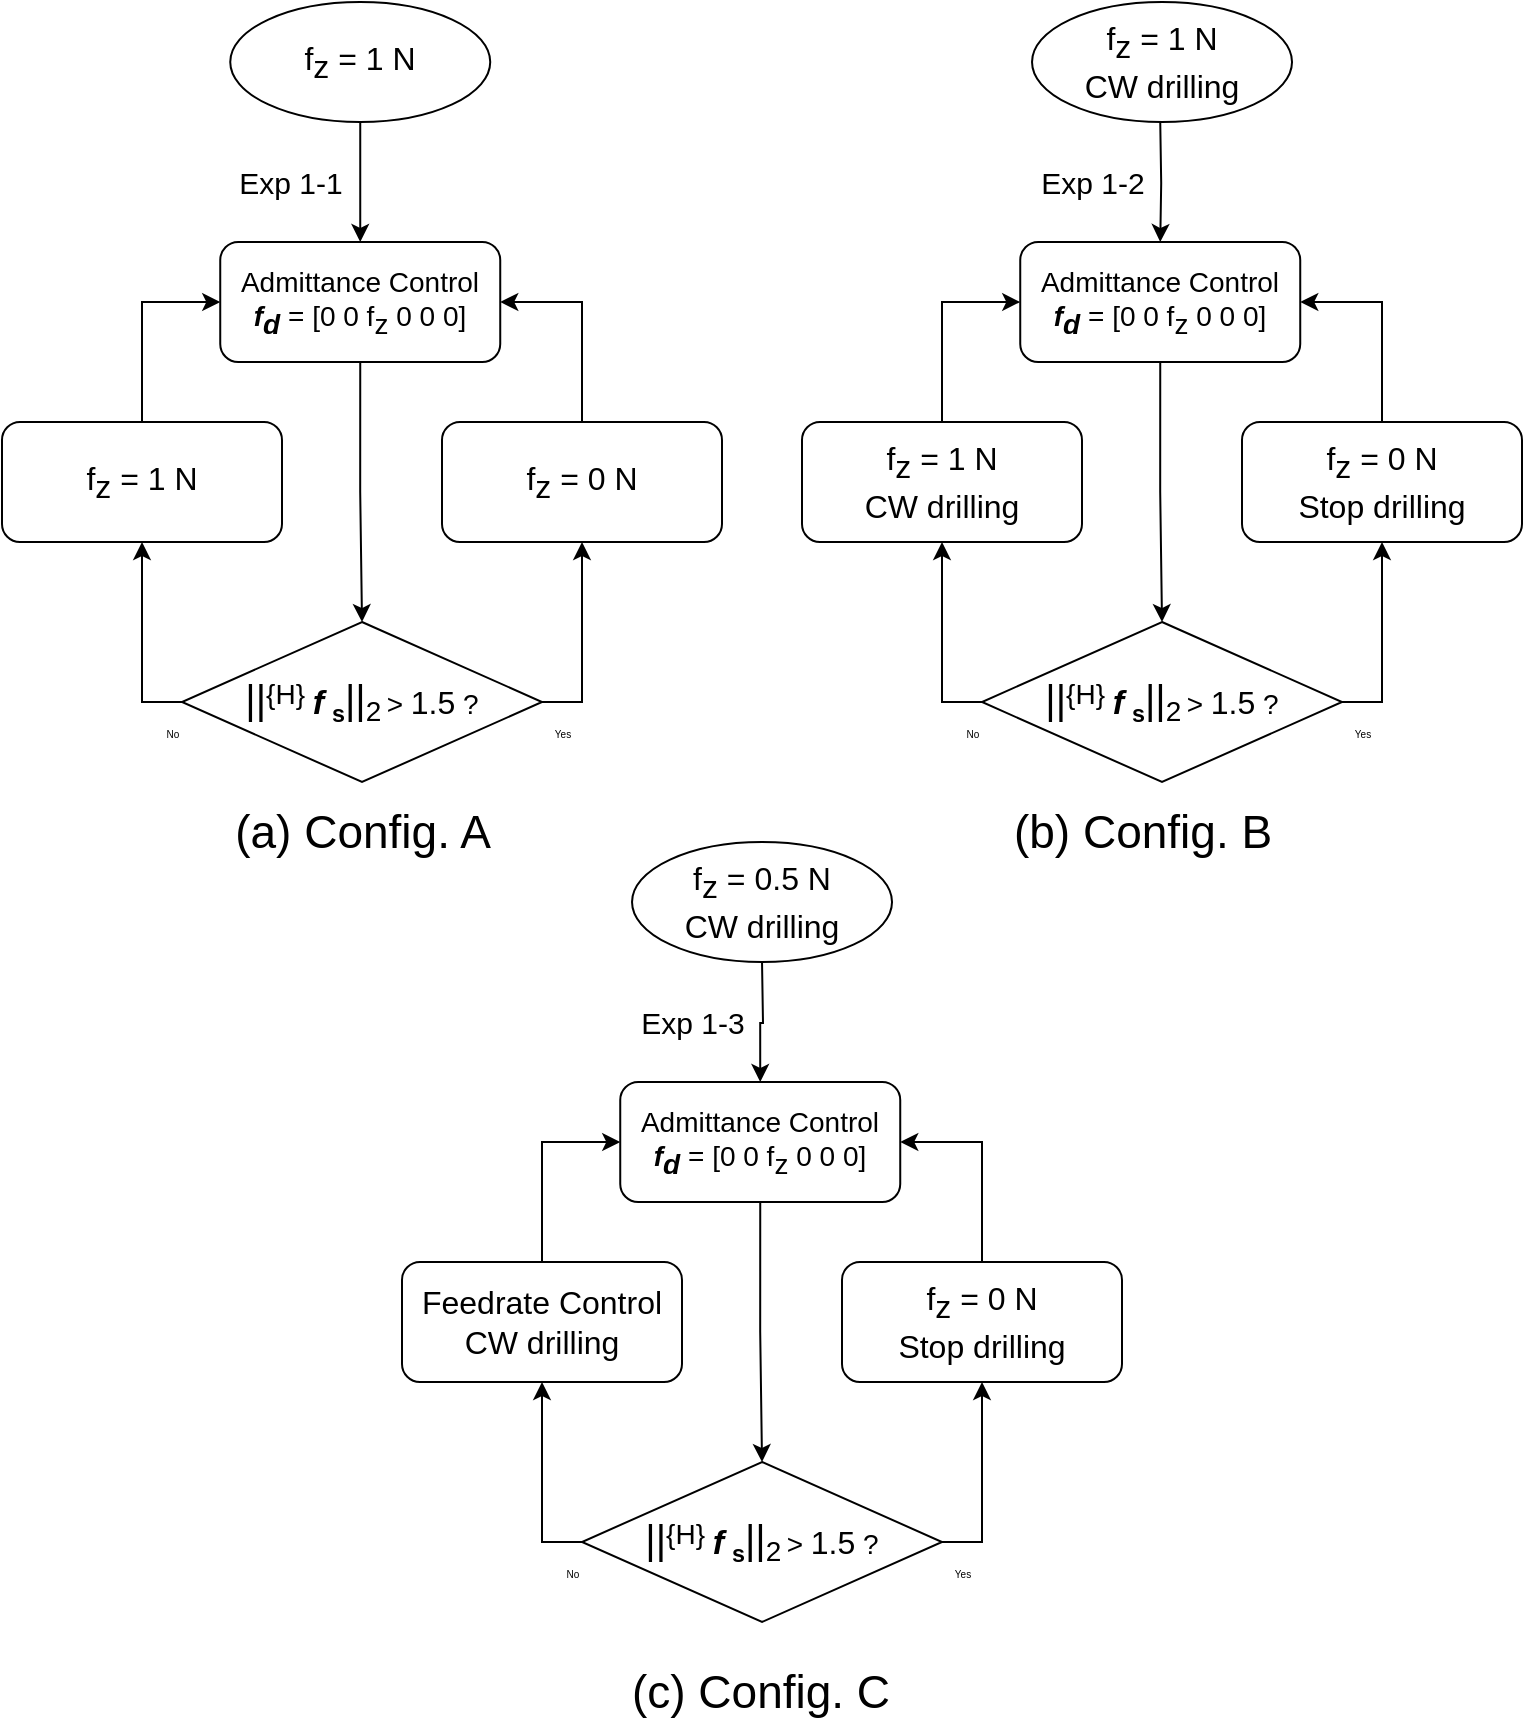 <mxfile version="14.7.7" type="device"><diagram id="ryrho7vy6mzRA2VOri5Y" name="Page-1"><mxGraphModel dx="2031" dy="1089" grid="1" gridSize="10" guides="1" tooltips="1" connect="1" arrows="1" fold="1" page="1" pageScale="1" pageWidth="827" pageHeight="1169" math="0" shadow="0"><root><mxCell id="0"/><mxCell id="1" parent="0"/><mxCell id="upA9QHDdcFcOHn4Vn6uC-1" style="edgeStyle=orthogonalEdgeStyle;rounded=0;orthogonalLoop=1;jettySize=auto;html=1;exitX=0.5;exitY=1;exitDx=0;exitDy=0;entryX=0.5;entryY=0;entryDx=0;entryDy=0;" parent="1" target="upA9QHDdcFcOHn4Vn6uC-4" edge="1"><mxGeometry relative="1" as="geometry"><mxPoint x="400.01" y="500" as="sourcePoint"/></mxGeometry></mxCell><mxCell id="upA9QHDdcFcOHn4Vn6uC-3" style="edgeStyle=orthogonalEdgeStyle;rounded=0;orthogonalLoop=1;jettySize=auto;html=1;exitX=0.5;exitY=1;exitDx=0;exitDy=0;entryX=0.5;entryY=0;entryDx=0;entryDy=0;" parent="1" source="upA9QHDdcFcOHn4Vn6uC-4" target="upA9QHDdcFcOHn4Vn6uC-9" edge="1"><mxGeometry relative="1" as="geometry"/></mxCell><mxCell id="upA9QHDdcFcOHn4Vn6uC-4" value="Admittance Control&lt;br style=&quot;font-size: 14px&quot;&gt;&lt;i style=&quot;font-size: 14px&quot;&gt;&lt;b style=&quot;font-size: 14px&quot;&gt;f&lt;sub style=&quot;font-size: 14px&quot;&gt;d&lt;/sub&gt;&lt;/b&gt;&lt;/i&gt;&amp;nbsp;= [0 0 f&lt;sub style=&quot;font-size: 14px&quot;&gt;z&lt;/sub&gt;&lt;span style=&quot;font-size: 14px&quot;&gt;&amp;nbsp;0 0 0&lt;/span&gt;&lt;span style=&quot;font-size: 14px&quot;&gt;]&lt;/span&gt;" style="rounded=1;whiteSpace=wrap;html=1;fontSize=14;" parent="1" vertex="1"><mxGeometry x="329.12" y="560" width="140" height="60" as="geometry"/></mxCell><mxCell id="upA9QHDdcFcOHn4Vn6uC-5" style="edgeStyle=orthogonalEdgeStyle;rounded=0;orthogonalLoop=1;jettySize=auto;html=1;exitX=0.5;exitY=0;exitDx=0;exitDy=0;entryX=0;entryY=0.5;entryDx=0;entryDy=0;" parent="1" source="upA9QHDdcFcOHn4Vn6uC-6" target="upA9QHDdcFcOHn4Vn6uC-4" edge="1"><mxGeometry relative="1" as="geometry"><mxPoint x="200" y="830" as="targetPoint"/></mxGeometry></mxCell><mxCell id="upA9QHDdcFcOHn4Vn6uC-6" value="Feedrate Control&lt;br&gt;CW drilling" style="rounded=1;whiteSpace=wrap;html=1;fontSize=16;" parent="1" vertex="1"><mxGeometry x="220" y="650" width="140" height="60" as="geometry"/></mxCell><mxCell id="upA9QHDdcFcOHn4Vn6uC-7" style="edgeStyle=orthogonalEdgeStyle;rounded=0;orthogonalLoop=1;jettySize=auto;html=1;exitX=1;exitY=0.5;exitDx=0;exitDy=0;entryX=0.5;entryY=1;entryDx=0;entryDy=0;" parent="1" source="upA9QHDdcFcOHn4Vn6uC-9" target="upA9QHDdcFcOHn4Vn6uC-28" edge="1"><mxGeometry relative="1" as="geometry"><mxPoint x="599.1" y="710" as="targetPoint"/><Array as="points"><mxPoint x="510" y="790"/></Array></mxGeometry></mxCell><mxCell id="upA9QHDdcFcOHn4Vn6uC-8" style="edgeStyle=orthogonalEdgeStyle;rounded=0;orthogonalLoop=1;jettySize=auto;html=1;" parent="1" target="upA9QHDdcFcOHn4Vn6uC-6" edge="1"><mxGeometry relative="1" as="geometry"><mxPoint x="280" y="800" as="targetPoint"/><mxPoint x="310" y="790" as="sourcePoint"/><Array as="points"><mxPoint x="290" y="790"/></Array></mxGeometry></mxCell><mxCell id="upA9QHDdcFcOHn4Vn6uC-9" value="&lt;font style=&quot;font-size: 20px&quot;&gt;||&lt;/font&gt;&lt;sup style=&quot;font-size: 14px&quot;&gt;{H}&amp;nbsp;&lt;/sup&gt;&lt;b&gt;&lt;i&gt;&lt;font style=&quot;font-size: 17px&quot;&gt;f&lt;/font&gt;&lt;/i&gt;&lt;/b&gt;&lt;b style=&quot;font-size: 14px&quot;&gt;&amp;nbsp;&lt;sub&gt;s&lt;/sub&gt;&lt;/b&gt;&lt;span style=&quot;font-size: 20px&quot;&gt;||&lt;/span&gt;&lt;sub style=&quot;font-size: 14px&quot;&gt;2&lt;/sub&gt;&lt;span style=&quot;font-size: 11.667px&quot;&gt;&lt;sub&gt;&amp;nbsp;&lt;/sub&gt;&lt;/span&gt;&lt;span style=&quot;font-size: 14px&quot;&gt;&amp;gt;&amp;nbsp;&lt;/span&gt;&lt;font style=&quot;font-size: 16px&quot;&gt;1.5&lt;/font&gt;&lt;span style=&quot;font-size: 14px&quot;&gt;&amp;nbsp;?&lt;/span&gt;" style="rhombus;whiteSpace=wrap;html=1;" parent="1" vertex="1"><mxGeometry x="310.01" y="750" width="180" height="80" as="geometry"/></mxCell><mxCell id="upA9QHDdcFcOHn4Vn6uC-12" value="Yes" style="text;html=1;align=center;verticalAlign=middle;resizable=0;points=[];autosize=1;strokeColor=none;fontSize=5;" parent="1" vertex="1"><mxGeometry x="480" y="800" width="40" height="10" as="geometry"/></mxCell><mxCell id="upA9QHDdcFcOHn4Vn6uC-13" value="No" style="text;html=1;align=center;verticalAlign=middle;resizable=0;points=[];autosize=1;strokeColor=none;fontSize=5;" parent="1" vertex="1"><mxGeometry x="290" y="800" width="30" height="10" as="geometry"/></mxCell><mxCell id="upA9QHDdcFcOHn4Vn6uC-36" style="edgeStyle=orthogonalEdgeStyle;rounded=0;orthogonalLoop=1;jettySize=auto;html=1;exitX=0.5;exitY=0;exitDx=0;exitDy=0;entryX=1;entryY=0.5;entryDx=0;entryDy=0;" parent="1" source="upA9QHDdcFcOHn4Vn6uC-28" target="upA9QHDdcFcOHn4Vn6uC-4" edge="1"><mxGeometry relative="1" as="geometry"/></mxCell><mxCell id="upA9QHDdcFcOHn4Vn6uC-28" value="&lt;span style=&quot;font-size: 16px;&quot;&gt;f&lt;sub style=&quot;font-size: 16px;&quot;&gt;z&lt;/sub&gt;&lt;/span&gt;&lt;span style=&quot;font-size: 16px;&quot;&gt;&amp;nbsp;= 0 N&lt;br style=&quot;font-size: 16px;&quot;&gt;Stop drilling&lt;br style=&quot;font-size: 16px;&quot;&gt;&lt;/span&gt;" style="rounded=1;whiteSpace=wrap;html=1;fontSize=16;" parent="1" vertex="1"><mxGeometry x="440" y="650" width="140" height="60" as="geometry"/></mxCell><mxCell id="upA9QHDdcFcOHn4Vn6uC-29" value="&lt;span style=&quot;font-size: 16px;&quot;&gt;f&lt;sub style=&quot;font-size: 16px;&quot;&gt;z&lt;/sub&gt;&lt;/span&gt;&lt;span style=&quot;font-size: 16px;&quot;&gt;&amp;nbsp;= 0.5 N&lt;br style=&quot;font-size: 16px;&quot;&gt;CW drilling&lt;br style=&quot;font-size: 16px;&quot;&gt;&lt;/span&gt;" style="ellipse;whiteSpace=wrap;html=1;fontSize=16;" parent="1" vertex="1"><mxGeometry x="335.01" y="440" width="130" height="60" as="geometry"/></mxCell><mxCell id="upA9QHDdcFcOHn4Vn6uC-65" style="edgeStyle=orthogonalEdgeStyle;rounded=0;orthogonalLoop=1;jettySize=auto;html=1;exitX=0.5;exitY=1;exitDx=0;exitDy=0;entryX=0.5;entryY=0;entryDx=0;entryDy=0;" parent="1" source="upA9QHDdcFcOHn4Vn6uC-34" target="upA9QHDdcFcOHn4Vn6uC-40" edge="1"><mxGeometry relative="1" as="geometry"/></mxCell><mxCell id="upA9QHDdcFcOHn4Vn6uC-34" value="&lt;span style=&quot;font-size: 16px&quot;&gt;f&lt;sub style=&quot;font-size: 16px&quot;&gt;z&lt;/sub&gt;&lt;/span&gt;&lt;span style=&quot;font-size: 16px&quot;&gt;&amp;nbsp;= 1 N&lt;br style=&quot;font-size: 16px&quot;&gt;&lt;/span&gt;" style="ellipse;whiteSpace=wrap;html=1;fontSize=16;" parent="1" vertex="1"><mxGeometry x="134.12" y="20" width="130" height="60" as="geometry"/></mxCell><mxCell id="upA9QHDdcFcOHn4Vn6uC-39" style="edgeStyle=orthogonalEdgeStyle;rounded=0;orthogonalLoop=1;jettySize=auto;html=1;exitX=0.5;exitY=1;exitDx=0;exitDy=0;entryX=0.5;entryY=0;entryDx=0;entryDy=0;" parent="1" source="upA9QHDdcFcOHn4Vn6uC-40" target="upA9QHDdcFcOHn4Vn6uC-45" edge="1"><mxGeometry relative="1" as="geometry"/></mxCell><mxCell id="upA9QHDdcFcOHn4Vn6uC-40" value="Admittance Control&lt;br style=&quot;font-size: 14px&quot;&gt;&lt;i style=&quot;font-size: 14px&quot;&gt;&lt;b style=&quot;font-size: 14px&quot;&gt;f&lt;sub style=&quot;font-size: 14px&quot;&gt;d&lt;/sub&gt;&lt;/b&gt;&lt;/i&gt;&amp;nbsp;= [0 0 f&lt;sub style=&quot;font-size: 14px&quot;&gt;z&lt;/sub&gt;&lt;span style=&quot;font-size: 14px&quot;&gt;&amp;nbsp;0 0 0&lt;/span&gt;&lt;span style=&quot;font-size: 14px&quot;&gt;]&lt;/span&gt;" style="rounded=1;whiteSpace=wrap;html=1;fontSize=14;" parent="1" vertex="1"><mxGeometry x="129.12" y="140" width="140" height="60" as="geometry"/></mxCell><mxCell id="upA9QHDdcFcOHn4Vn6uC-43" style="edgeStyle=orthogonalEdgeStyle;rounded=0;orthogonalLoop=1;jettySize=auto;html=1;exitX=1;exitY=0.5;exitDx=0;exitDy=0;entryX=0.5;entryY=1;entryDx=0;entryDy=0;" parent="1" source="upA9QHDdcFcOHn4Vn6uC-45" target="upA9QHDdcFcOHn4Vn6uC-49" edge="1"><mxGeometry relative="1" as="geometry"><mxPoint x="399.1" y="290" as="targetPoint"/><Array as="points"><mxPoint x="310" y="370"/></Array></mxGeometry></mxCell><mxCell id="2C65Jy25fFNWqVg5jE5V-3" style="edgeStyle=orthogonalEdgeStyle;rounded=0;orthogonalLoop=1;jettySize=auto;html=1;exitX=0;exitY=0.5;exitDx=0;exitDy=0;entryX=0.5;entryY=1;entryDx=0;entryDy=0;" edge="1" parent="1" source="upA9QHDdcFcOHn4Vn6uC-45" target="2C65Jy25fFNWqVg5jE5V-2"><mxGeometry relative="1" as="geometry"/></mxCell><mxCell id="upA9QHDdcFcOHn4Vn6uC-45" value="&lt;font style=&quot;font-size: 20px&quot;&gt;||&lt;/font&gt;&lt;sup style=&quot;font-size: 14px&quot;&gt;{H}&amp;nbsp;&lt;/sup&gt;&lt;b&gt;&lt;i&gt;&lt;font style=&quot;font-size: 17px&quot;&gt;f&lt;/font&gt;&lt;/i&gt;&lt;/b&gt;&lt;b style=&quot;font-size: 14px&quot;&gt;&amp;nbsp;&lt;sub&gt;s&lt;/sub&gt;&lt;/b&gt;&lt;span style=&quot;font-size: 20px&quot;&gt;||&lt;/span&gt;&lt;sub style=&quot;font-size: 14px&quot;&gt;2&lt;/sub&gt;&lt;span style=&quot;font-size: 11.667px&quot;&gt;&lt;sub&gt;&amp;nbsp;&lt;/sub&gt;&lt;/span&gt;&lt;span style=&quot;font-size: 14px&quot;&gt;&amp;gt;&amp;nbsp;&lt;/span&gt;&lt;font style=&quot;font-size: 16px&quot;&gt;1.5&lt;/font&gt;&lt;span style=&quot;font-size: 14px&quot;&gt;&amp;nbsp;?&lt;/span&gt;" style="rhombus;whiteSpace=wrap;html=1;" parent="1" vertex="1"><mxGeometry x="110.01" y="330" width="180" height="80" as="geometry"/></mxCell><mxCell id="upA9QHDdcFcOHn4Vn6uC-46" value="Yes" style="text;html=1;align=center;verticalAlign=middle;resizable=0;points=[];autosize=1;strokeColor=none;fontSize=5;" parent="1" vertex="1"><mxGeometry x="280" y="380" width="40" height="10" as="geometry"/></mxCell><mxCell id="upA9QHDdcFcOHn4Vn6uC-47" value="No" style="text;html=1;align=center;verticalAlign=middle;resizable=0;points=[];autosize=1;strokeColor=none;fontSize=5;" parent="1" vertex="1"><mxGeometry x="90" y="380" width="30" height="10" as="geometry"/></mxCell><mxCell id="upA9QHDdcFcOHn4Vn6uC-48" style="edgeStyle=orthogonalEdgeStyle;rounded=0;orthogonalLoop=1;jettySize=auto;html=1;exitX=0.5;exitY=0;exitDx=0;exitDy=0;entryX=1;entryY=0.5;entryDx=0;entryDy=0;" parent="1" source="upA9QHDdcFcOHn4Vn6uC-49" target="upA9QHDdcFcOHn4Vn6uC-40" edge="1"><mxGeometry relative="1" as="geometry"/></mxCell><mxCell id="upA9QHDdcFcOHn4Vn6uC-49" value="&lt;span style=&quot;font-size: 16px&quot;&gt;f&lt;sub style=&quot;font-size: 16px&quot;&gt;z&lt;/sub&gt;&lt;/span&gt;&lt;span style=&quot;font-size: 16px&quot;&gt;&amp;nbsp;= 0 N&lt;br style=&quot;font-size: 16px&quot;&gt;&lt;/span&gt;" style="rounded=1;whiteSpace=wrap;html=1;fontSize=16;" parent="1" vertex="1"><mxGeometry x="240" y="230" width="140" height="60" as="geometry"/></mxCell><mxCell id="upA9QHDdcFcOHn4Vn6uC-66" value="Exp 1-1" style="text;html=1;align=center;verticalAlign=middle;resizable=0;points=[];autosize=1;strokeColor=none;fontSize=15;" parent="1" vertex="1"><mxGeometry x="129.12" y="100" width="70" height="20" as="geometry"/></mxCell><mxCell id="upA9QHDdcFcOHn4Vn6uC-68" value="Exp 1-3" style="text;html=1;align=center;verticalAlign=middle;resizable=0;points=[];autosize=1;strokeColor=none;fontSize=15;" parent="1" vertex="1"><mxGeometry x="330.01" y="520" width="70" height="20" as="geometry"/></mxCell><mxCell id="2C65Jy25fFNWqVg5jE5V-4" style="edgeStyle=orthogonalEdgeStyle;rounded=0;orthogonalLoop=1;jettySize=auto;html=1;exitX=0.5;exitY=0;exitDx=0;exitDy=0;entryX=0;entryY=0.5;entryDx=0;entryDy=0;" edge="1" parent="1" source="2C65Jy25fFNWqVg5jE5V-2" target="upA9QHDdcFcOHn4Vn6uC-40"><mxGeometry relative="1" as="geometry"/></mxCell><mxCell id="2C65Jy25fFNWqVg5jE5V-2" value="&lt;span style=&quot;font-size: 16px&quot;&gt;f&lt;sub style=&quot;font-size: 16px&quot;&gt;z&lt;/sub&gt;&lt;/span&gt;&lt;span style=&quot;font-size: 16px&quot;&gt;&amp;nbsp;= 1 N&lt;br style=&quot;font-size: 16px&quot;&gt;&lt;/span&gt;" style="rounded=1;whiteSpace=wrap;html=1;fontSize=16;" vertex="1" parent="1"><mxGeometry x="20" y="230" width="140" height="60" as="geometry"/></mxCell><mxCell id="2C65Jy25fFNWqVg5jE5V-5" value="&lt;span style=&quot;font-size: 16px&quot;&gt;f&lt;sub style=&quot;font-size: 16px&quot;&gt;z&lt;/sub&gt;&lt;/span&gt;&lt;span style=&quot;font-size: 16px&quot;&gt;&amp;nbsp;= 1 N&lt;br style=&quot;font-size: 16px&quot;&gt;CW drilling&lt;br style=&quot;font-size: 16px&quot;&gt;&lt;/span&gt;" style="ellipse;whiteSpace=wrap;html=1;fontSize=16;" vertex="1" parent="1"><mxGeometry x="535.01" y="20" width="130" height="60" as="geometry"/></mxCell><mxCell id="2C65Jy25fFNWqVg5jE5V-6" style="edgeStyle=orthogonalEdgeStyle;rounded=0;orthogonalLoop=1;jettySize=auto;html=1;exitX=0.5;exitY=1;exitDx=0;exitDy=0;entryX=0.5;entryY=0;entryDx=0;entryDy=0;" edge="1" parent="1" target="2C65Jy25fFNWqVg5jE5V-9"><mxGeometry relative="1" as="geometry"><mxPoint x="599.12" y="80" as="sourcePoint"/></mxGeometry></mxCell><mxCell id="2C65Jy25fFNWqVg5jE5V-8" style="edgeStyle=orthogonalEdgeStyle;rounded=0;orthogonalLoop=1;jettySize=auto;html=1;exitX=0.5;exitY=1;exitDx=0;exitDy=0;entryX=0.5;entryY=0;entryDx=0;entryDy=0;" edge="1" parent="1" source="2C65Jy25fFNWqVg5jE5V-9" target="2C65Jy25fFNWqVg5jE5V-12"><mxGeometry relative="1" as="geometry"/></mxCell><mxCell id="2C65Jy25fFNWqVg5jE5V-9" value="Admittance Control&lt;br style=&quot;font-size: 14px&quot;&gt;&lt;i style=&quot;font-size: 14px&quot;&gt;&lt;b style=&quot;font-size: 14px&quot;&gt;f&lt;sub style=&quot;font-size: 14px&quot;&gt;d&lt;/sub&gt;&lt;/b&gt;&lt;/i&gt;&amp;nbsp;= [0 0 f&lt;sub style=&quot;font-size: 14px&quot;&gt;z&lt;/sub&gt;&lt;span style=&quot;font-size: 14px&quot;&gt;&amp;nbsp;0 0 0&lt;/span&gt;&lt;span style=&quot;font-size: 14px&quot;&gt;]&lt;/span&gt;" style="rounded=1;whiteSpace=wrap;html=1;fontSize=14;" vertex="1" parent="1"><mxGeometry x="529.12" y="140" width="140" height="60" as="geometry"/></mxCell><mxCell id="2C65Jy25fFNWqVg5jE5V-10" style="edgeStyle=orthogonalEdgeStyle;rounded=0;orthogonalLoop=1;jettySize=auto;html=1;exitX=1;exitY=0.5;exitDx=0;exitDy=0;entryX=0.5;entryY=1;entryDx=0;entryDy=0;" edge="1" parent="1" source="2C65Jy25fFNWqVg5jE5V-12" target="2C65Jy25fFNWqVg5jE5V-16"><mxGeometry relative="1" as="geometry"><mxPoint x="799.1" y="290" as="targetPoint"/><Array as="points"><mxPoint x="710" y="370"/></Array></mxGeometry></mxCell><mxCell id="2C65Jy25fFNWqVg5jE5V-11" style="edgeStyle=orthogonalEdgeStyle;rounded=0;orthogonalLoop=1;jettySize=auto;html=1;exitX=0;exitY=0.5;exitDx=0;exitDy=0;entryX=0.5;entryY=1;entryDx=0;entryDy=0;" edge="1" parent="1" source="2C65Jy25fFNWqVg5jE5V-12" target="2C65Jy25fFNWqVg5jE5V-20"><mxGeometry relative="1" as="geometry"/></mxCell><mxCell id="2C65Jy25fFNWqVg5jE5V-12" value="&lt;font style=&quot;font-size: 20px&quot;&gt;||&lt;/font&gt;&lt;sup style=&quot;font-size: 14px&quot;&gt;{H}&amp;nbsp;&lt;/sup&gt;&lt;b&gt;&lt;i&gt;&lt;font style=&quot;font-size: 17px&quot;&gt;f&lt;/font&gt;&lt;/i&gt;&lt;/b&gt;&lt;b style=&quot;font-size: 14px&quot;&gt;&amp;nbsp;&lt;sub&gt;s&lt;/sub&gt;&lt;/b&gt;&lt;span style=&quot;font-size: 20px&quot;&gt;||&lt;/span&gt;&lt;sub style=&quot;font-size: 14px&quot;&gt;2&lt;/sub&gt;&lt;span style=&quot;font-size: 11.667px&quot;&gt;&lt;sub&gt;&amp;nbsp;&lt;/sub&gt;&lt;/span&gt;&lt;span style=&quot;font-size: 14px&quot;&gt;&amp;gt;&amp;nbsp;&lt;/span&gt;&lt;font style=&quot;font-size: 16px&quot;&gt;1.5&lt;/font&gt;&lt;span style=&quot;font-size: 14px&quot;&gt;&amp;nbsp;?&lt;/span&gt;" style="rhombus;whiteSpace=wrap;html=1;" vertex="1" parent="1"><mxGeometry x="510.01" y="330" width="180" height="80" as="geometry"/></mxCell><mxCell id="2C65Jy25fFNWqVg5jE5V-13" value="Yes" style="text;html=1;align=center;verticalAlign=middle;resizable=0;points=[];autosize=1;strokeColor=none;fontSize=5;" vertex="1" parent="1"><mxGeometry x="680" y="380" width="40" height="10" as="geometry"/></mxCell><mxCell id="2C65Jy25fFNWqVg5jE5V-14" value="No" style="text;html=1;align=center;verticalAlign=middle;resizable=0;points=[];autosize=1;strokeColor=none;fontSize=5;" vertex="1" parent="1"><mxGeometry x="490" y="380" width="30" height="10" as="geometry"/></mxCell><mxCell id="2C65Jy25fFNWqVg5jE5V-15" style="edgeStyle=orthogonalEdgeStyle;rounded=0;orthogonalLoop=1;jettySize=auto;html=1;exitX=0.5;exitY=0;exitDx=0;exitDy=0;entryX=1;entryY=0.5;entryDx=0;entryDy=0;" edge="1" parent="1" source="2C65Jy25fFNWqVg5jE5V-16" target="2C65Jy25fFNWqVg5jE5V-9"><mxGeometry relative="1" as="geometry"/></mxCell><mxCell id="2C65Jy25fFNWqVg5jE5V-16" value="&lt;span style=&quot;font-size: 16px;&quot;&gt;f&lt;sub style=&quot;font-size: 16px;&quot;&gt;z&lt;/sub&gt;&lt;/span&gt;&lt;span style=&quot;font-size: 16px;&quot;&gt;&amp;nbsp;= 0 N&lt;br style=&quot;font-size: 16px;&quot;&gt;Stop drilling&lt;br style=&quot;font-size: 16px;&quot;&gt;&lt;/span&gt;" style="rounded=1;whiteSpace=wrap;html=1;fontSize=16;" vertex="1" parent="1"><mxGeometry x="640" y="230" width="140" height="60" as="geometry"/></mxCell><mxCell id="2C65Jy25fFNWqVg5jE5V-18" value="Exp 1-2" style="text;html=1;align=center;verticalAlign=middle;resizable=0;points=[];autosize=1;strokeColor=none;fontSize=15;" vertex="1" parent="1"><mxGeometry x="530.01" y="100" width="70" height="20" as="geometry"/></mxCell><mxCell id="2C65Jy25fFNWqVg5jE5V-19" style="edgeStyle=orthogonalEdgeStyle;rounded=0;orthogonalLoop=1;jettySize=auto;html=1;exitX=0.5;exitY=0;exitDx=0;exitDy=0;entryX=0;entryY=0.5;entryDx=0;entryDy=0;" edge="1" parent="1" source="2C65Jy25fFNWqVg5jE5V-20" target="2C65Jy25fFNWqVg5jE5V-9"><mxGeometry relative="1" as="geometry"/></mxCell><mxCell id="2C65Jy25fFNWqVg5jE5V-20" value="&lt;span style=&quot;font-size: 16px&quot;&gt;f&lt;sub style=&quot;font-size: 16px&quot;&gt;z&lt;/sub&gt;&lt;/span&gt;&lt;span style=&quot;font-size: 16px&quot;&gt;&amp;nbsp;= 1 N&lt;br style=&quot;font-size: 16px&quot;&gt;CW drilling&lt;br style=&quot;font-size: 16px&quot;&gt;&lt;/span&gt;" style="rounded=1;whiteSpace=wrap;html=1;fontSize=16;" vertex="1" parent="1"><mxGeometry x="420" y="230" width="140" height="60" as="geometry"/></mxCell><mxCell id="2C65Jy25fFNWqVg5jE5V-21" value="&lt;font style=&quot;font-size: 23px&quot;&gt;(b) Config. B&lt;/font&gt;" style="text;html=1;align=center;verticalAlign=middle;resizable=0;points=[];autosize=1;strokeColor=none;fontSize=18;fontStyle=0" vertex="1" parent="1"><mxGeometry x="520" y="420" width="140" height="30" as="geometry"/></mxCell><mxCell id="2C65Jy25fFNWqVg5jE5V-22" value="&lt;font style=&quot;font-size: 23px&quot;&gt;(c) Config. C&lt;/font&gt;" style="text;html=1;align=center;verticalAlign=middle;resizable=0;points=[];autosize=1;strokeColor=none;fontSize=18;fontStyle=0" vertex="1" parent="1"><mxGeometry x="329.12" y="850" width="140" height="30" as="geometry"/></mxCell><mxCell id="2C65Jy25fFNWqVg5jE5V-23" value="&lt;font style=&quot;font-size: 23px&quot;&gt;(a) Config. A&lt;/font&gt;" style="text;html=1;align=center;verticalAlign=middle;resizable=0;points=[];autosize=1;strokeColor=none;fontSize=18;fontStyle=0" vertex="1" parent="1"><mxGeometry x="130.01" y="420" width="140" height="30" as="geometry"/></mxCell></root></mxGraphModel></diagram></mxfile>